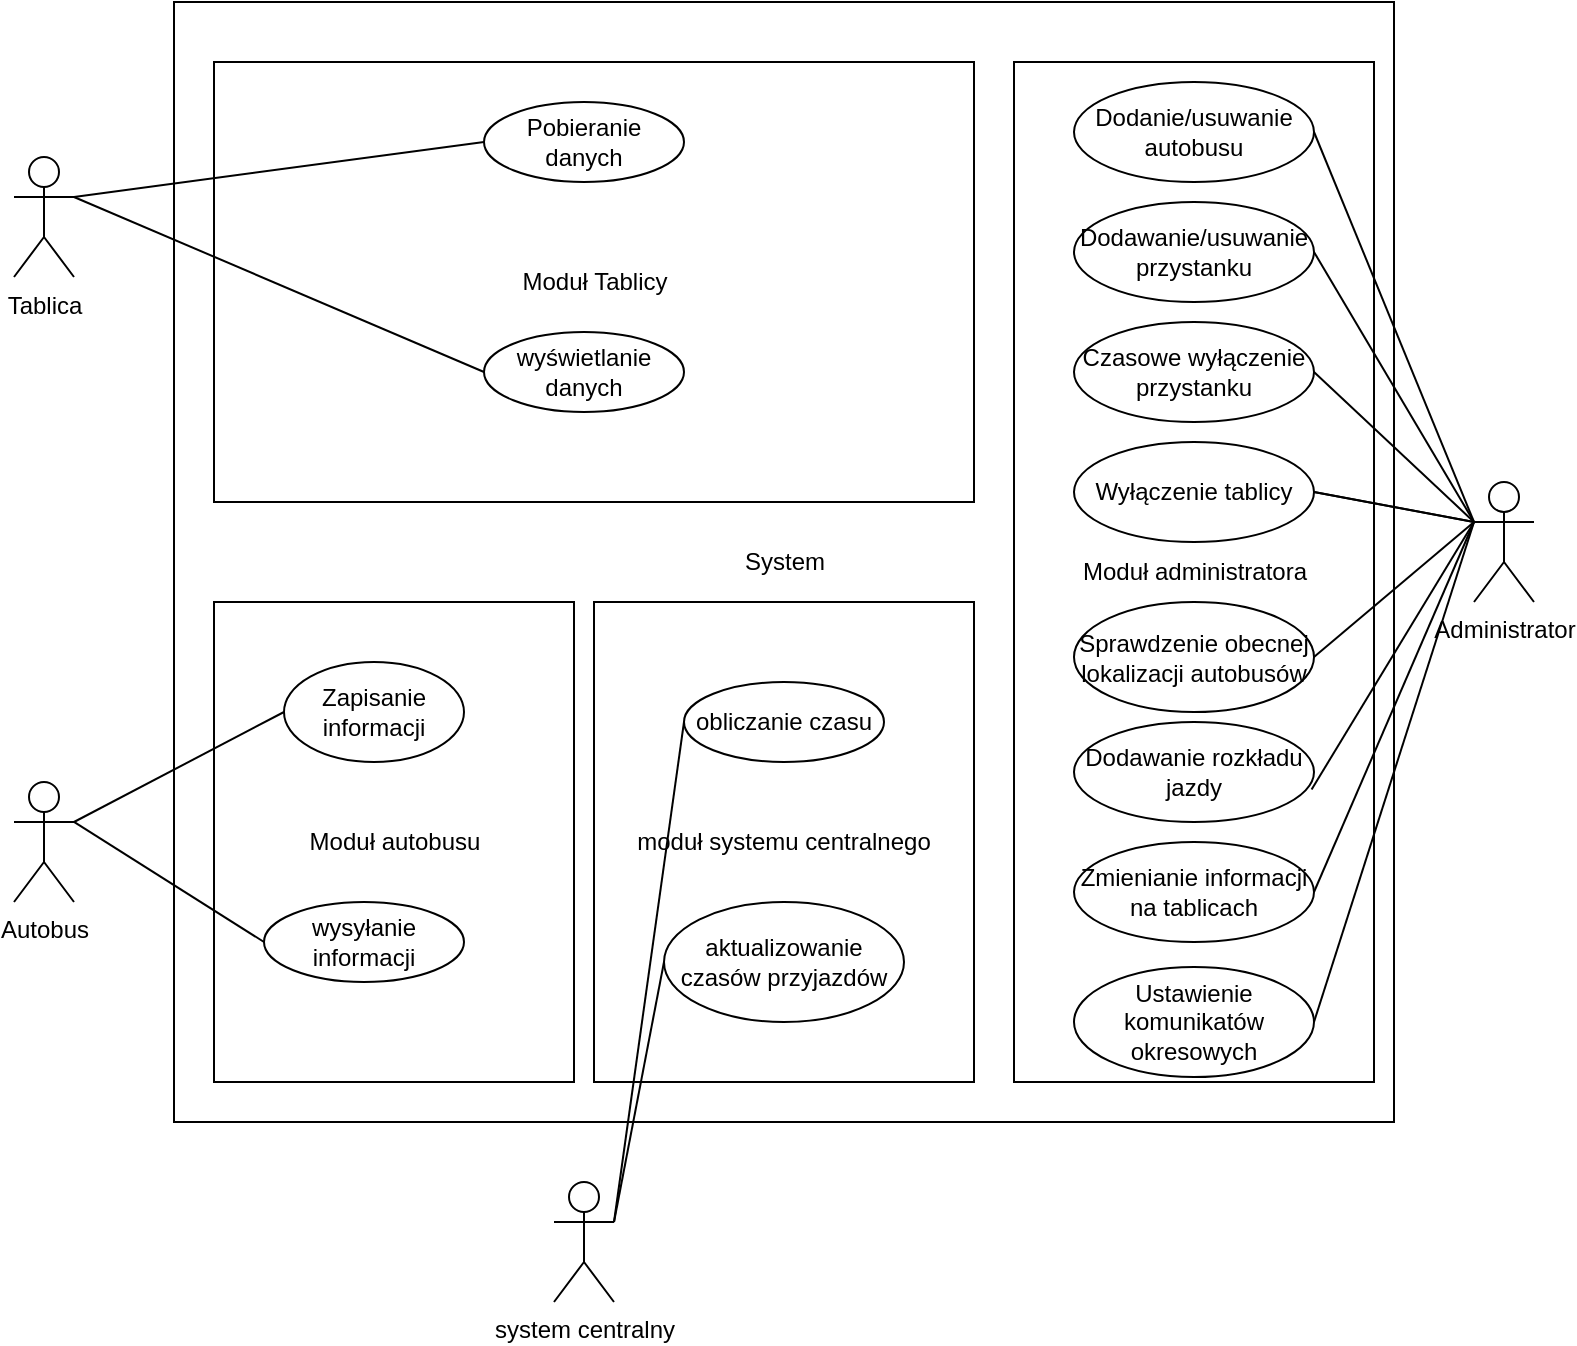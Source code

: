 <mxfile version="15.4.0" type="device"><diagram id="m406tksnEijnIOQcaFYa" name="Page-1"><mxGraphModel dx="1326" dy="806" grid="1" gridSize="10" guides="1" tooltips="1" connect="1" arrows="1" fold="1" page="1" pageScale="1" pageWidth="850" pageHeight="1100" math="0" shadow="0"><root><mxCell id="0"/><mxCell id="1" parent="0"/><mxCell id="tEixPDUBLDgNqWFg96JP-6" value="Tablica" style="shape=umlActor;verticalLabelPosition=bottom;verticalAlign=top;html=1;" parent="1" vertex="1"><mxGeometry x="40" y="117.5" width="30" height="60" as="geometry"/></mxCell><mxCell id="tEixPDUBLDgNqWFg96JP-9" value="System" style="html=1;" parent="1" vertex="1"><mxGeometry x="120" y="40" width="610" height="560" as="geometry"/></mxCell><mxCell id="tEixPDUBLDgNqWFg96JP-5" value="Moduł Tablicy" style="html=1;" parent="1" vertex="1"><mxGeometry x="140" y="70" width="380" height="220" as="geometry"/></mxCell><mxCell id="tEixPDUBLDgNqWFg96JP-13" value="Autobus" style="shape=umlActor;verticalLabelPosition=bottom;verticalAlign=top;html=1;" parent="1" vertex="1"><mxGeometry x="40" y="430" width="30" height="60" as="geometry"/></mxCell><mxCell id="tEixPDUBLDgNqWFg96JP-17" value="Moduł autobusu" style="html=1;" parent="1" vertex="1"><mxGeometry x="140" y="340" width="180" height="240" as="geometry"/></mxCell><mxCell id="tEixPDUBLDgNqWFg96JP-18" value="Zapisanie informacji" style="ellipse;whiteSpace=wrap;html=1;" parent="1" vertex="1"><mxGeometry x="175" y="370" width="90" height="50" as="geometry"/></mxCell><mxCell id="tEixPDUBLDgNqWFg96JP-20" value="" style="endArrow=none;html=1;rounded=0;exitX=0;exitY=0.5;exitDx=0;exitDy=0;" parent="1" source="tEixPDUBLDgNqWFg96JP-18" edge="1"><mxGeometry width="50" height="50" relative="1" as="geometry"><mxPoint x="230" y="380" as="sourcePoint"/><mxPoint x="70" y="450" as="targetPoint"/></mxGeometry></mxCell><mxCell id="tEixPDUBLDgNqWFg96JP-22" value="" style="endArrow=none;html=1;rounded=0;entryX=0;entryY=0.5;entryDx=0;entryDy=0;exitX=1;exitY=0.333;exitDx=0;exitDy=0;exitPerimeter=0;" parent="1" source="tEixPDUBLDgNqWFg96JP-13" target="zL8dl3UNzHl9ejTSpccu-4" edge="1"><mxGeometry width="50" height="50" relative="1" as="geometry"><mxPoint x="230" y="380" as="sourcePoint"/><mxPoint x="175" y="425" as="targetPoint"/></mxGeometry></mxCell><mxCell id="tEixPDUBLDgNqWFg96JP-23" value="Moduł administratora" style="html=1;" parent="1" vertex="1"><mxGeometry x="540" y="70" width="180" height="510" as="geometry"/></mxCell><mxCell id="tEixPDUBLDgNqWFg96JP-24" value="Administrator" style="shape=umlActor;verticalLabelPosition=bottom;verticalAlign=top;html=1;" parent="1" vertex="1"><mxGeometry x="770" y="280" width="30" height="60" as="geometry"/></mxCell><mxCell id="tEixPDUBLDgNqWFg96JP-25" value="Dodanie/usuwanie autobusu" style="ellipse;whiteSpace=wrap;html=1;" parent="1" vertex="1"><mxGeometry x="570" y="80" width="120" height="50" as="geometry"/></mxCell><mxCell id="tEixPDUBLDgNqWFg96JP-26" value="" style="endArrow=none;html=1;rounded=0;entryX=1;entryY=0.5;entryDx=0;entryDy=0;exitX=0;exitY=0.333;exitDx=0;exitDy=0;exitPerimeter=0;" parent="1" source="tEixPDUBLDgNqWFg96JP-24" target="tEixPDUBLDgNqWFg96JP-25" edge="1"><mxGeometry width="50" height="50" relative="1" as="geometry"><mxPoint x="620" y="400" as="sourcePoint"/><mxPoint x="670" y="350" as="targetPoint"/></mxGeometry></mxCell><mxCell id="tEixPDUBLDgNqWFg96JP-28" value="Dodawanie/usuwanie przystanku" style="ellipse;whiteSpace=wrap;html=1;" parent="1" vertex="1"><mxGeometry x="570" y="140" width="120" height="50" as="geometry"/></mxCell><mxCell id="tEixPDUBLDgNqWFg96JP-29" value="Czasowe wyłączenie przystanku" style="ellipse;whiteSpace=wrap;html=1;" parent="1" vertex="1"><mxGeometry x="570" y="200" width="120" height="50" as="geometry"/></mxCell><mxCell id="tEixPDUBLDgNqWFg96JP-30" value="Wyłączenie tablicy" style="ellipse;whiteSpace=wrap;html=1;" parent="1" vertex="1"><mxGeometry x="570" y="260" width="120" height="50" as="geometry"/></mxCell><mxCell id="tEixPDUBLDgNqWFg96JP-31" value="&lt;div&gt;Sprawdzenie obecnej lokalizacji autobusów&lt;/div&gt;" style="ellipse;whiteSpace=wrap;html=1;" parent="1" vertex="1"><mxGeometry x="570" y="340" width="120" height="55" as="geometry"/></mxCell><mxCell id="tEixPDUBLDgNqWFg96JP-32" value="Zmienianie informacji na tablicach" style="ellipse;whiteSpace=wrap;html=1;" parent="1" vertex="1"><mxGeometry x="570" y="460" width="120" height="50" as="geometry"/></mxCell><mxCell id="tEixPDUBLDgNqWFg96JP-33" value="&lt;div&gt;Ustawienie komunikatów okresowych&lt;/div&gt;" style="ellipse;whiteSpace=wrap;html=1;" parent="1" vertex="1"><mxGeometry x="570" y="522.5" width="120" height="55" as="geometry"/></mxCell><mxCell id="FqvT466JhKbeckVvTrp6-5" value="" style="endArrow=none;html=1;rounded=0;entryX=0;entryY=0.333;entryDx=0;entryDy=0;entryPerimeter=0;exitX=1;exitY=0.5;exitDx=0;exitDy=0;" parent="1" source="tEixPDUBLDgNqWFg96JP-28" target="tEixPDUBLDgNqWFg96JP-24" edge="1"><mxGeometry width="50" height="50" relative="1" as="geometry"><mxPoint x="400" y="450" as="sourcePoint"/><mxPoint x="450" y="400" as="targetPoint"/></mxGeometry></mxCell><mxCell id="FqvT466JhKbeckVvTrp6-6" value="" style="endArrow=none;html=1;rounded=0;exitX=1;exitY=0.5;exitDx=0;exitDy=0;" parent="1" source="tEixPDUBLDgNqWFg96JP-30" edge="1"><mxGeometry width="50" height="50" relative="1" as="geometry"><mxPoint x="690" y="450" as="sourcePoint"/><mxPoint x="770" y="300" as="targetPoint"/></mxGeometry></mxCell><mxCell id="FqvT466JhKbeckVvTrp6-8" value="" style="endArrow=none;html=1;rounded=0;exitX=1;exitY=0.5;exitDx=0;exitDy=0;" parent="1" source="tEixPDUBLDgNqWFg96JP-32" edge="1"><mxGeometry width="50" height="50" relative="1" as="geometry"><mxPoint x="400" y="450" as="sourcePoint"/><mxPoint x="770" y="300" as="targetPoint"/></mxGeometry></mxCell><mxCell id="FqvT466JhKbeckVvTrp6-9" value="" style="endArrow=none;html=1;rounded=0;exitX=1;exitY=0.5;exitDx=0;exitDy=0;" parent="1" source="tEixPDUBLDgNqWFg96JP-30" edge="1"><mxGeometry width="50" height="50" relative="1" as="geometry"><mxPoint x="400" y="450" as="sourcePoint"/><mxPoint x="770" y="300" as="targetPoint"/><Array as="points"/></mxGeometry></mxCell><mxCell id="FqvT466JhKbeckVvTrp6-10" value="" style="endArrow=none;html=1;rounded=0;entryX=0;entryY=0.333;entryDx=0;entryDy=0;entryPerimeter=0;exitX=1;exitY=0.5;exitDx=0;exitDy=0;" parent="1" source="tEixPDUBLDgNqWFg96JP-29" target="tEixPDUBLDgNqWFg96JP-24" edge="1"><mxGeometry width="50" height="50" relative="1" as="geometry"><mxPoint x="400" y="450" as="sourcePoint"/><mxPoint x="450" y="400" as="targetPoint"/></mxGeometry></mxCell><mxCell id="FqvT466JhKbeckVvTrp6-12" value="" style="endArrow=none;html=1;rounded=0;exitX=1;exitY=0.5;exitDx=0;exitDy=0;entryX=0;entryY=0.333;entryDx=0;entryDy=0;entryPerimeter=0;" parent="1" source="tEixPDUBLDgNqWFg96JP-33" target="tEixPDUBLDgNqWFg96JP-24" edge="1"><mxGeometry width="50" height="50" relative="1" as="geometry"><mxPoint x="400" y="450" as="sourcePoint"/><mxPoint x="780" y="360" as="targetPoint"/><Array as="points"/></mxGeometry></mxCell><mxCell id="FqvT466JhKbeckVvTrp6-15" value="" style="endArrow=none;html=1;rounded=0;exitX=1;exitY=0.333;exitDx=0;exitDy=0;exitPerimeter=0;entryX=0;entryY=0.5;entryDx=0;entryDy=0;" parent="1" source="tEixPDUBLDgNqWFg96JP-6" target="giQu9QyDSoBb1drvGSua-2" edge="1"><mxGeometry width="50" height="50" relative="1" as="geometry"><mxPoint x="400" y="430" as="sourcePoint"/><mxPoint x="190" y="230" as="targetPoint"/></mxGeometry></mxCell><mxCell id="FqvT466JhKbeckVvTrp6-16" value="" style="endArrow=none;html=1;rounded=0;exitX=1;exitY=0.333;exitDx=0;exitDy=0;exitPerimeter=0;entryX=0;entryY=0.5;entryDx=0;entryDy=0;" parent="1" source="tEixPDUBLDgNqWFg96JP-6" target="giQu9QyDSoBb1drvGSua-1" edge="1"><mxGeometry width="50" height="50" relative="1" as="geometry"><mxPoint x="80" y="140" as="sourcePoint"/><mxPoint x="270" y="140" as="targetPoint"/></mxGeometry></mxCell><mxCell id="FqvT466JhKbeckVvTrp6-17" value="Dodawanie rozkładu jazdy" style="ellipse;whiteSpace=wrap;html=1;align=center;" parent="1" vertex="1"><mxGeometry x="570" y="400" width="120" height="50" as="geometry"/></mxCell><mxCell id="FqvT466JhKbeckVvTrp6-18" value="" style="endArrow=none;html=1;rounded=0;exitX=0.99;exitY=0.675;exitDx=0;exitDy=0;exitPerimeter=0;" parent="1" source="FqvT466JhKbeckVvTrp6-17" edge="1"><mxGeometry width="50" height="50" relative="1" as="geometry"><mxPoint x="390" y="430" as="sourcePoint"/><mxPoint x="770" y="300" as="targetPoint"/></mxGeometry></mxCell><mxCell id="giQu9QyDSoBb1drvGSua-1" value="Pobieranie danych" style="ellipse;whiteSpace=wrap;html=1;align=center;" parent="1" vertex="1"><mxGeometry x="275" y="90" width="100" height="40" as="geometry"/></mxCell><mxCell id="giQu9QyDSoBb1drvGSua-2" value="wyświetlanie danych" style="ellipse;whiteSpace=wrap;html=1;align=center;" parent="1" vertex="1"><mxGeometry x="275" y="205" width="100" height="40" as="geometry"/></mxCell><mxCell id="CFW3b5fUWBvACYSU4z3W-1" value="" style="endArrow=none;html=1;rounded=0;exitX=1;exitY=0.5;exitDx=0;exitDy=0;" parent="1" source="tEixPDUBLDgNqWFg96JP-31" edge="1"><mxGeometry width="50" height="50" relative="1" as="geometry"><mxPoint x="440" y="470" as="sourcePoint"/><mxPoint x="770" y="300" as="targetPoint"/></mxGeometry></mxCell><mxCell id="CFW3b5fUWBvACYSU4z3W-3" style="edgeStyle=none;rounded=0;orthogonalLoop=1;jettySize=auto;html=1;exitX=0.5;exitY=1;exitDx=0;exitDy=0;" parent="1" source="tEixPDUBLDgNqWFg96JP-9" target="tEixPDUBLDgNqWFg96JP-9" edge="1"><mxGeometry relative="1" as="geometry"/></mxCell><mxCell id="zL8dl3UNzHl9ejTSpccu-4" value="wysyłanie informacji" style="ellipse;whiteSpace=wrap;html=1;align=center;" parent="1" vertex="1"><mxGeometry x="165" y="490" width="100" height="40" as="geometry"/></mxCell><mxCell id="zL8dl3UNzHl9ejTSpccu-5" value="system centralny" style="shape=umlActor;verticalLabelPosition=bottom;verticalAlign=top;html=1;outlineConnect=0;" parent="1" vertex="1"><mxGeometry x="310" y="630" width="30" height="60" as="geometry"/></mxCell><mxCell id="zL8dl3UNzHl9ejTSpccu-6" value="moduł systemu centralnego" style="rounded=0;whiteSpace=wrap;html=1;" parent="1" vertex="1"><mxGeometry x="330" y="340" width="190" height="240" as="geometry"/></mxCell><mxCell id="zL8dl3UNzHl9ejTSpccu-7" value="obliczanie czasu" style="ellipse;whiteSpace=wrap;html=1;align=center;" parent="1" vertex="1"><mxGeometry x="375" y="380" width="100" height="40" as="geometry"/></mxCell><mxCell id="zL8dl3UNzHl9ejTSpccu-9" value="aktualizowanie czasów przyjazdów" style="ellipse;whiteSpace=wrap;html=1;align=center;" parent="1" vertex="1"><mxGeometry x="365" y="490" width="120" height="60" as="geometry"/></mxCell><mxCell id="Q1DadQIy0tPiTtViGlan-2" value="" style="endArrow=none;html=1;rounded=0;exitX=1;exitY=0.333;exitDx=0;exitDy=0;exitPerimeter=0;entryX=0;entryY=0.5;entryDx=0;entryDy=0;" parent="1" source="zL8dl3UNzHl9ejTSpccu-5" target="zL8dl3UNzHl9ejTSpccu-9" edge="1"><mxGeometry width="50" height="50" relative="1" as="geometry"><mxPoint x="400" y="440" as="sourcePoint"/><mxPoint x="450" y="390" as="targetPoint"/></mxGeometry></mxCell><mxCell id="Q1DadQIy0tPiTtViGlan-3" value="" style="endArrow=none;html=1;rounded=0;entryX=0;entryY=0.5;entryDx=0;entryDy=0;" parent="1" target="zL8dl3UNzHl9ejTSpccu-7" edge="1"><mxGeometry width="50" height="50" relative="1" as="geometry"><mxPoint x="340" y="650" as="sourcePoint"/><mxPoint x="450" y="390" as="targetPoint"/></mxGeometry></mxCell></root></mxGraphModel></diagram></mxfile>